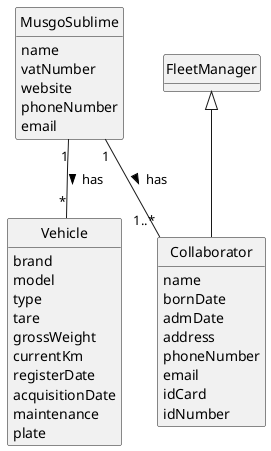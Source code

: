 @startuml
skinparam monochrome true
skinparam packageStyle rectangle
skinparam shadowing false

'left to right direction

skinparam classAttributeIconSize 0

hide circle
hide methods

'title Domain Model

class MusgoSublime {
    name
    vatNumber
    website
    phoneNumber
    email
}
class Collaborator {
    name
    bornDate
    admDate
    address
    phoneNumber
    email
    idCard
    idNumber
}

class FleetManager {
}

class Vehicle {
    brand
    model
    type
    tare
    grossWeight
    currentKm
    registerDate
    acquisitionDate
    maintenance
    plate
}
MusgoSublime "1" -- "1..*" Collaborator : has >
FleetManager  <|-- Collaborator
MusgoSublime "1" -- "*" Vehicle : has >
@enduml